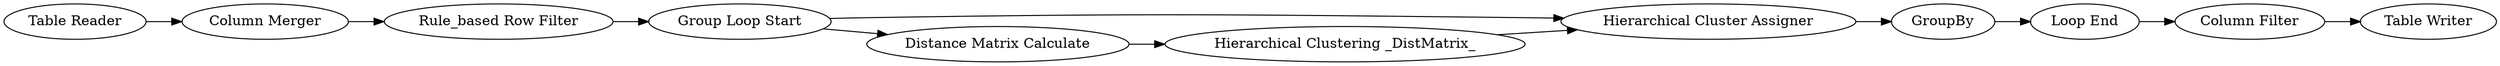 digraph {
	1107 -> 912
	1220 -> 910
	912 -> 1110
	1212 -> 1219
	1110 -> 1108
	1108 -> 1216
	1107 -> 1220
	1221 -> 1107
	1216 -> 1113
	910 -> 912
	1219 -> 1221
	1216 [label="Column Filter"]
	1108 [label="Loop End"]
	1113 [label="Table Writer"]
	912 [label="Hierarchical Cluster Assigner"]
	910 [label="Hierarchical Clustering _DistMatrix_"]
	1219 [label="Column Merger"]
	1212 [label="Table Reader"]
	1107 [label="Group Loop Start"]
	1110 [label=GroupBy]
	1221 [label="Rule_based Row Filter"]
	1220 [label="Distance Matrix Calculate"]
	rankdir=LR
}

